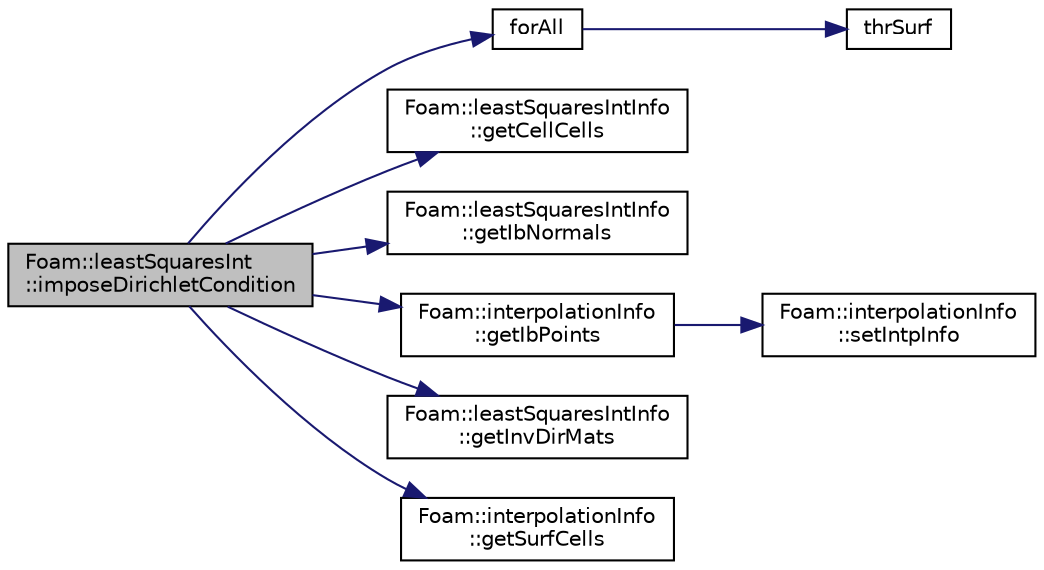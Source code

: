 digraph "Foam::leastSquaresInt::imposeDirichletCondition"
{
 // LATEX_PDF_SIZE
  edge [fontname="Helvetica",fontsize="10",labelfontname="Helvetica",labelfontsize="10"];
  node [fontname="Helvetica",fontsize="10",shape=record];
  rankdir="LR";
  Node1 [label="Foam::leastSquaresInt\l::imposeDirichletCondition",height=0.2,width=0.4,color="black", fillcolor="grey75", style="filled", fontcolor="black",tooltip=" "];
  Node1 -> Node2 [color="midnightblue",fontsize="10",style="solid",fontname="Helvetica"];
  Node2 [label="forAll",height=0.2,width=0.4,color="black", fillcolor="white", style="filled",URL="$addModels_2initializeAddModels_8H.html#adcd69a620b2d93c893cbf0e92bb7c5d7",tooltip=" "];
  Node2 -> Node3 [color="midnightblue",fontsize="10",style="solid",fontname="Helvetica"];
  Node3 [label="thrSurf",height=0.2,width=0.4,color="black", fillcolor="white", style="filled",URL="$addModels_2initializeAddModels_8H.html#a12947c9cf4cff46d3d0a324e3e718f45",tooltip=" "];
  Node1 -> Node4 [color="midnightblue",fontsize="10",style="solid",fontname="Helvetica"];
  Node4 [label="Foam::leastSquaresIntInfo\l::getCellCells",height=0.2,width=0.4,color="black", fillcolor="white", style="filled",URL="$classFoam_1_1leastSquaresIntInfo.html#a70c6933c55cb28cfe354a15047d148c3",tooltip=" "];
  Node1 -> Node5 [color="midnightblue",fontsize="10",style="solid",fontname="Helvetica"];
  Node5 [label="Foam::leastSquaresIntInfo\l::getIbNormals",height=0.2,width=0.4,color="black", fillcolor="white", style="filled",URL="$classFoam_1_1leastSquaresIntInfo.html#a57c5e29e3845401254fb30186a4be3b5",tooltip=" "];
  Node1 -> Node6 [color="midnightblue",fontsize="10",style="solid",fontname="Helvetica"];
  Node6 [label="Foam::interpolationInfo\l::getIbPoints",height=0.2,width=0.4,color="black", fillcolor="white", style="filled",URL="$classFoam_1_1interpolationInfo.html#ab5d3fce754b0071e3e837a5e473c33fa",tooltip=" "];
  Node6 -> Node7 [color="midnightblue",fontsize="10",style="solid",fontname="Helvetica"];
  Node7 [label="Foam::interpolationInfo\l::setIntpInfo",height=0.2,width=0.4,color="black", fillcolor="white", style="filled",URL="$classFoam_1_1interpolationInfo.html#a91e4642ab9e1d7cecde6db33f5cad9dd",tooltip=" "];
  Node1 -> Node8 [color="midnightblue",fontsize="10",style="solid",fontname="Helvetica"];
  Node8 [label="Foam::leastSquaresIntInfo\l::getInvDirMats",height=0.2,width=0.4,color="black", fillcolor="white", style="filled",URL="$classFoam_1_1leastSquaresIntInfo.html#a30be6f155a547342f2baf7059eb61745",tooltip=" "];
  Node1 -> Node9 [color="midnightblue",fontsize="10",style="solid",fontname="Helvetica"];
  Node9 [label="Foam::interpolationInfo\l::getSurfCells",height=0.2,width=0.4,color="black", fillcolor="white", style="filled",URL="$classFoam_1_1interpolationInfo.html#a3ca39a4f44ff35f421a7b6bea9d2ea51",tooltip=" "];
}
